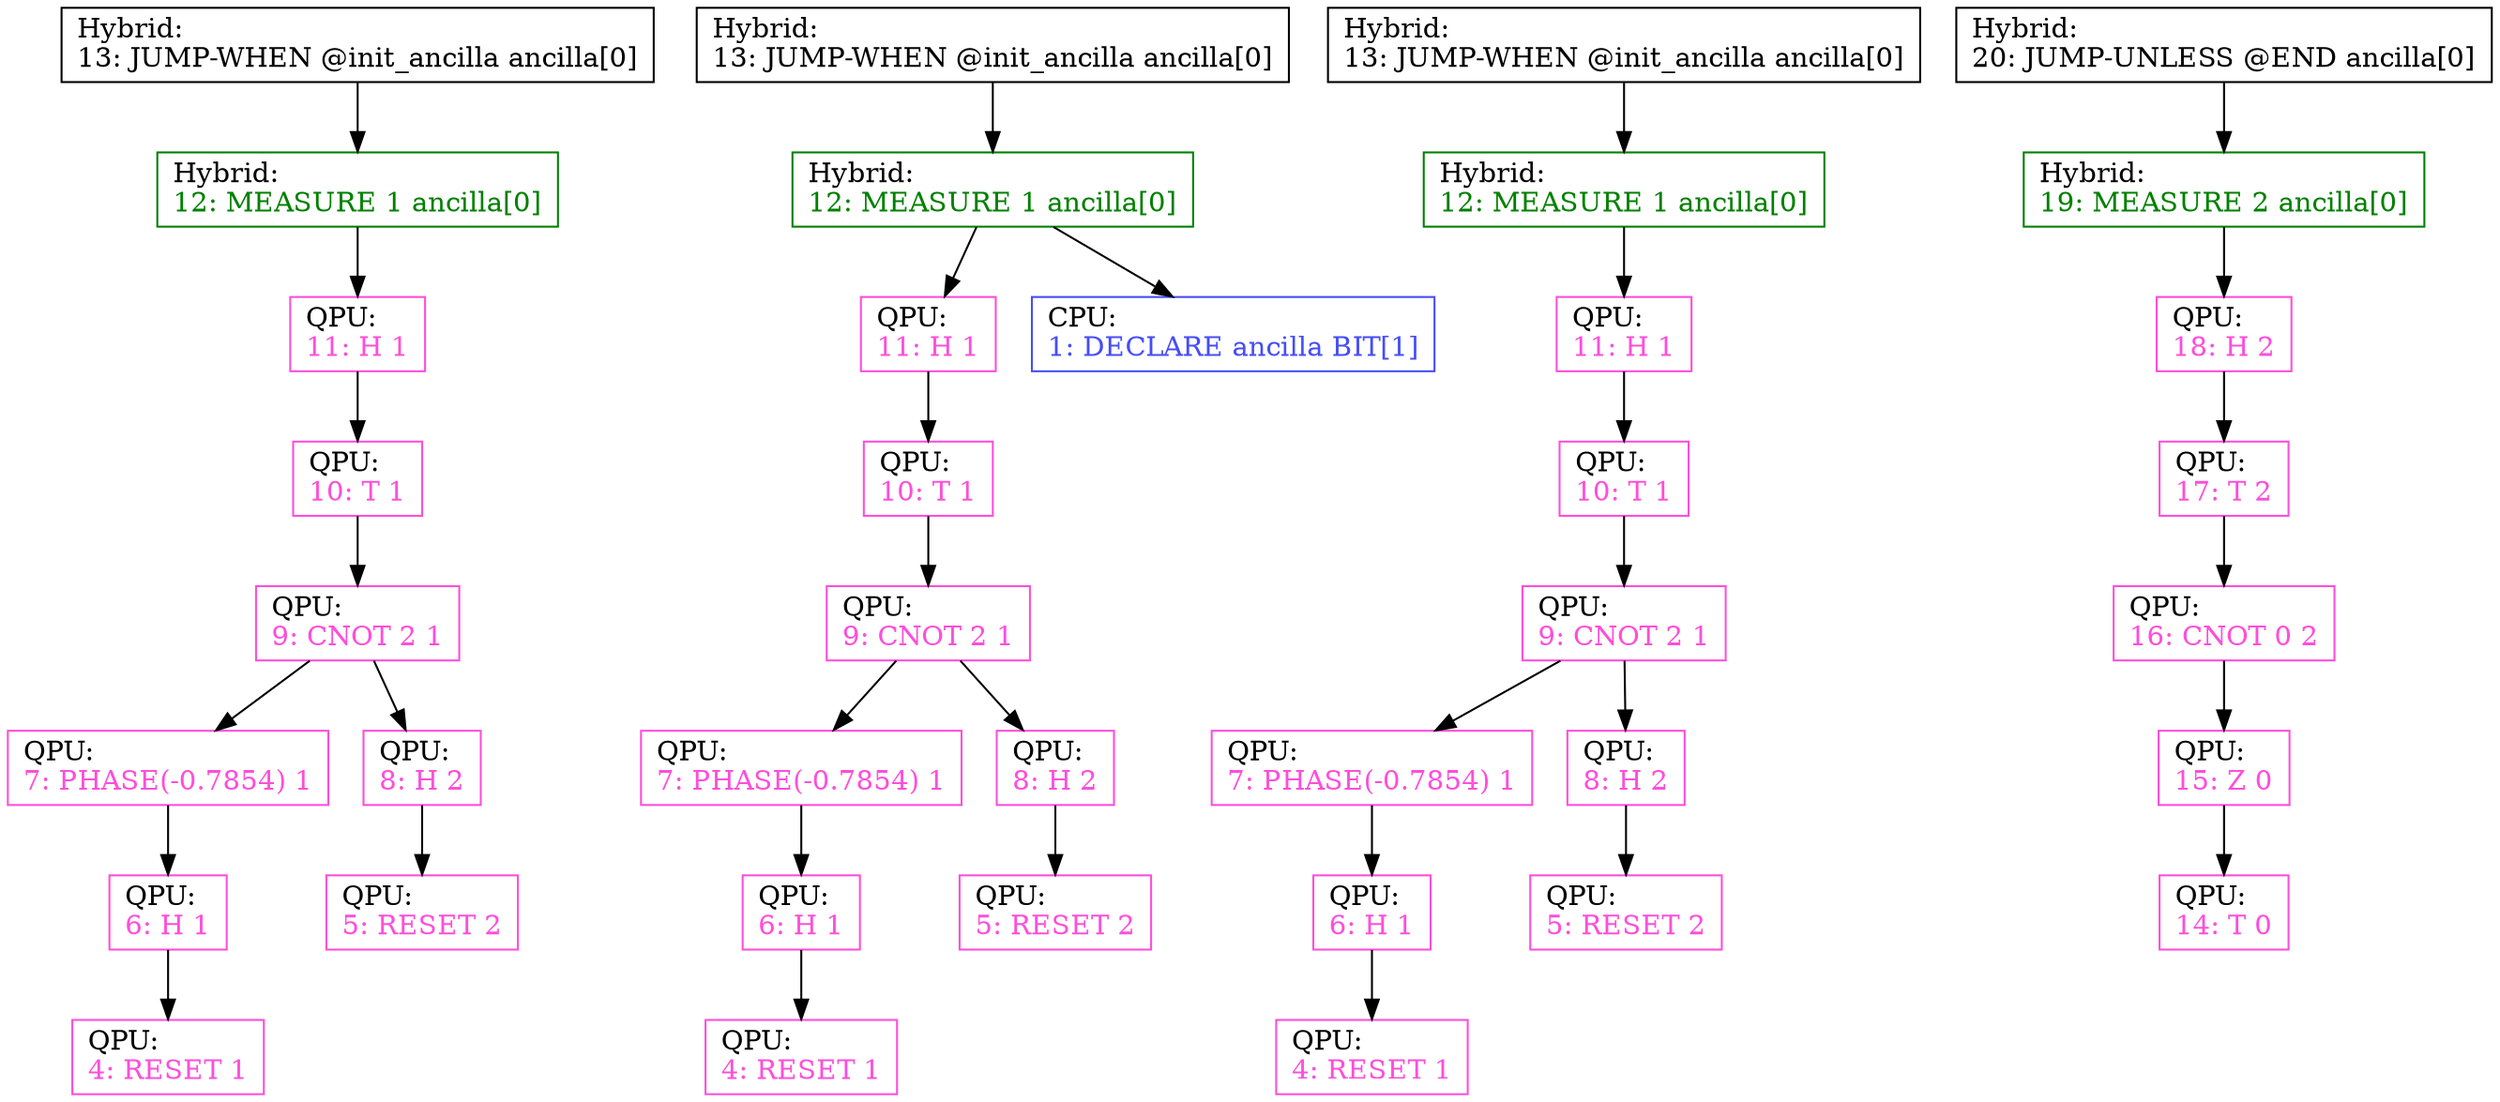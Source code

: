 # SPDX-FileCopyrightText: 2025 Lian Remme <lian.remme@dlr.de>
# SPDX-License-Identifier: MIT
digraph "ControlFlowGraph" {
"Line60" ["shape"="rectangle","color"="#fe4eda","label"=<QPU:<br align="left"/><font color="#fe4eda">6: H 1</font><br align="left"/>>]
"Line425" ["shape"="rectangle","color"="#fe4eda","label"=<QPU:<br align="left"/><font color="#fe4eda">4: RESET 1</font><br align="left"/>>]
"Line92" ["shape"="rectangle","color"="#fe4eda","label"=<QPU:<br align="left"/><font color="#fe4eda">9: CNOT 2 1</font><br align="left"/>>]
"Line720" ["shape"="rectangle","color"="#fe4eda","label"=<QPU:<br align="left"/><font color="#fe4eda">7: PHASE(-0.7854) 1</font><br align="left"/>>]
"Line834" ["shape"="rectangle","color"="#fe4eda","label"=<QPU:<br align="left"/><font color="#fe4eda">8: H 2</font><br align="left"/>>]
"Line123" ["shape"="rectangle","color"="#008000","label"=<Hybrid:<br align="left"/><font color="#008000">12: MEASURE 1 ancilla[0]</font><br align="left"/>>]
"Line1139" ["shape"="rectangle","color"="#fe4eda","label"=<QPU:<br align="left"/><font color="#fe4eda">11: H 1</font><br align="left"/>>]
"Line141" ["shape"="rectangle","color"="#464df7","label"=<CPU:<br align="left"/><font color="#464df7">1: DECLARE ancilla BIT[1]</font><br align="left"/>>]
"Line94" ["shape"="rectangle","color"="#fe4eda","label"=<QPU:<br align="left"/><font color="#fe4eda">9: CNOT 2 1</font><br align="left"/>>]
"Line732" ["shape"="rectangle","color"="#fe4eda","label"=<QPU:<br align="left"/><font color="#fe4eda">7: PHASE(-0.7854) 1</font><br align="left"/>>]
"Line816" ["shape"="rectangle","color"="#fe4eda","label"=<QPU:<br align="left"/><font color="#fe4eda">8: H 2</font><br align="left"/>>]
"Line195" ["shape"="rectangle","color"="#008000","label"=<Hybrid:<br align="left"/><font color="#008000">19: MEASURE 2 ancilla[0]</font><br align="left"/>>]
"Line1812" ["shape"="rectangle","color"="#fe4eda","label"=<QPU:<br align="left"/><font color="#fe4eda">18: H 2</font><br align="left"/>>]
"Line116" ["shape"="rectangle","color"="#fe4eda","label"=<QPU:<br align="left"/><font color="#fe4eda">11: H 1</font><br align="left"/>>]
"Line1026" ["shape"="rectangle","color"="#fe4eda","label"=<QPU:<br align="left"/><font color="#fe4eda">10: T 1</font><br align="left"/>>]
"Line207" ["shape"="rectangle","color"="black","label"=<Hybrid:<br align="left"/><font color="#000000">20: JUMP-UNLESS @END ancilla[0]</font><br align="left"/>>]
"Line98" ["shape"="rectangle","color"="#fe4eda","label"=<QPU:<br align="left"/><font color="#fe4eda">9: CNOT 2 1</font><br align="left"/>>]
"Line745" ["shape"="rectangle","color"="#fe4eda","label"=<QPU:<br align="left"/><font color="#fe4eda">7: PHASE(-0.7854) 1</font><br align="left"/>>]
"Line842" ["shape"="rectangle","color"="#fe4eda","label"=<QPU:<br align="left"/><font color="#fe4eda">8: H 2</font><br align="left"/>>]
"Line139" ["shape"="rectangle","color"="black","label"=<Hybrid:<br align="left"/><font color="#000000">13: JUMP-WHEN @init_ancilla ancilla[0]</font><br align="left"/>>]
"Line1238" ["shape"="rectangle","color"="#008000","label"=<Hybrid:<br align="left"/><font color="#008000">12: MEASURE 1 ancilla[0]</font><br align="left"/>>]
"Line1110" ["shape"="rectangle","color"="#fe4eda","label"=<QPU:<br align="left"/><font color="#fe4eda">11: H 1</font><br align="left"/>>]
"Line1037" ["shape"="rectangle","color"="#fe4eda","label"=<QPU:<br align="left"/><font color="#fe4eda">10: T 1</font><br align="left"/>>]
"Line1011" ["shape"="rectangle","color"="#fe4eda","label"=<QPU:<br align="left"/><font color="#fe4eda">10: T 1</font><br align="left"/>>]
"Line1733" ["shape"="rectangle","color"="#fe4eda","label"=<QPU:<br align="left"/><font color="#fe4eda">17: T 2</font><br align="left"/>>]
"Line1313" ["shape"="rectangle","color"="black","label"=<Hybrid:<br align="left"/><font color="#000000">13: JUMP-WHEN @init_ancilla ancilla[0]</font><br align="left"/>>]
"Line614" ["shape"="rectangle","color"="#fe4eda","label"=<QPU:<br align="left"/><font color="#fe4eda">6: H 1</font><br align="left"/>>]
"Line41" ["shape"="rectangle","color"="#fe4eda","label"=<QPU:<br align="left"/><font color="#fe4eda">4: RESET 1</font><br align="left"/>>]
"Line527" ["shape"="rectangle","color"="#fe4eda","label"=<QPU:<br align="left"/><font color="#fe4eda">5: RESET 2</font><br align="left"/>>]
"Line1318" ["shape"="rectangle","color"="black","label"=<Hybrid:<br align="left"/><font color="#000000">13: JUMP-WHEN @init_ancilla ancilla[0]</font><br align="left"/>>]
"Line1240" ["shape"="rectangle","color"="#008000","label"=<Hybrid:<br align="left"/><font color="#008000">12: MEASURE 1 ancilla[0]</font><br align="left"/>>]
"Line619" ["shape"="rectangle","color"="#fe4eda","label"=<QPU:<br align="left"/><font color="#fe4eda">6: H 1</font><br align="left"/>>]
"Line444" ["shape"="rectangle","color"="#fe4eda","label"=<QPU:<br align="left"/><font color="#fe4eda">4: RESET 1</font><br align="left"/>>]
"Line1523" ["shape"="rectangle","color"="#fe4eda","label"=<QPU:<br align="left"/><font color="#fe4eda">15: Z 0</font><br align="left"/>>]
"Line1422" ["shape"="rectangle","color"="#fe4eda","label"=<QPU:<br align="left"/><font color="#fe4eda">14: T 0</font><br align="left"/>>]
"Line1630" ["shape"="rectangle","color"="#fe4eda","label"=<QPU:<br align="left"/><font color="#fe4eda">16: CNOT 0 2</font><br align="left"/>>]
"Line536" ["shape"="rectangle","color"="#fe4eda","label"=<QPU:<br align="left"/><font color="#fe4eda">5: RESET 2</font><br align="left"/>>]
"Line524" ["shape"="rectangle","color"="#fe4eda","label"=<QPU:<br align="left"/><font color="#fe4eda">5: RESET 2</font><br align="left"/>>]
"Line60" -> "Line425"
"Line92" -> "Line834"
"Line92" -> "Line720"
"Line720" -> "Line60"
"Line834" -> "Line536"
"Line123" -> "Line141"
"Line123" -> "Line1139"
"Line1139" -> "Line1011"
"Line94" -> "Line816"
"Line94" -> "Line732"
"Line732" -> "Line614"
"Line816" -> "Line527"
"Line195" -> "Line1812"
"Line1812" -> "Line1733"
"Line116" -> "Line1026"
"Line1026" -> "Line92"
"Line207" -> "Line195"
"Line98" -> "Line842"
"Line98" -> "Line745"
"Line745" -> "Line619"
"Line842" -> "Line524"
"Line139" -> "Line1238"
"Line1238" -> "Line116"
"Line1110" -> "Line1037"
"Line1037" -> "Line94"
"Line1011" -> "Line98"
"Line1733" -> "Line1630"
"Line1313" -> "Line123"
"Line614" -> "Line41"
"Line1318" -> "Line1240"
"Line1240" -> "Line1110"
"Line619" -> "Line444"
"Line1523" -> "Line1422"
"Line1630" -> "Line1523"
}